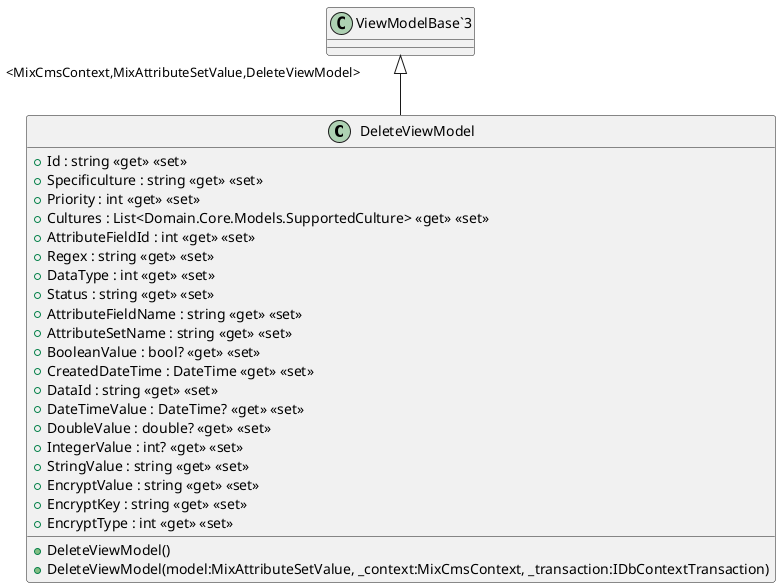 @startuml
class DeleteViewModel {
    + Id : string <<get>> <<set>>
    + Specificulture : string <<get>> <<set>>
    + Priority : int <<get>> <<set>>
    + Cultures : List<Domain.Core.Models.SupportedCulture> <<get>> <<set>>
    + AttributeFieldId : int <<get>> <<set>>
    + Regex : string <<get>> <<set>>
    + DataType : int <<get>> <<set>>
    + Status : string <<get>> <<set>>
    + AttributeFieldName : string <<get>> <<set>>
    + AttributeSetName : string <<get>> <<set>>
    + BooleanValue : bool? <<get>> <<set>>
    + CreatedDateTime : DateTime <<get>> <<set>>
    + DataId : string <<get>> <<set>>
    + DateTimeValue : DateTime? <<get>> <<set>>
    + DoubleValue : double? <<get>> <<set>>
    + IntegerValue : int? <<get>> <<set>>
    + StringValue : string <<get>> <<set>>
    + EncryptValue : string <<get>> <<set>>
    + EncryptKey : string <<get>> <<set>>
    + EncryptType : int <<get>> <<set>>
    + DeleteViewModel()
    + DeleteViewModel(model:MixAttributeSetValue, _context:MixCmsContext, _transaction:IDbContextTransaction)
}
"ViewModelBase`3" "<MixCmsContext,MixAttributeSetValue,DeleteViewModel>" <|-- DeleteViewModel
@enduml
